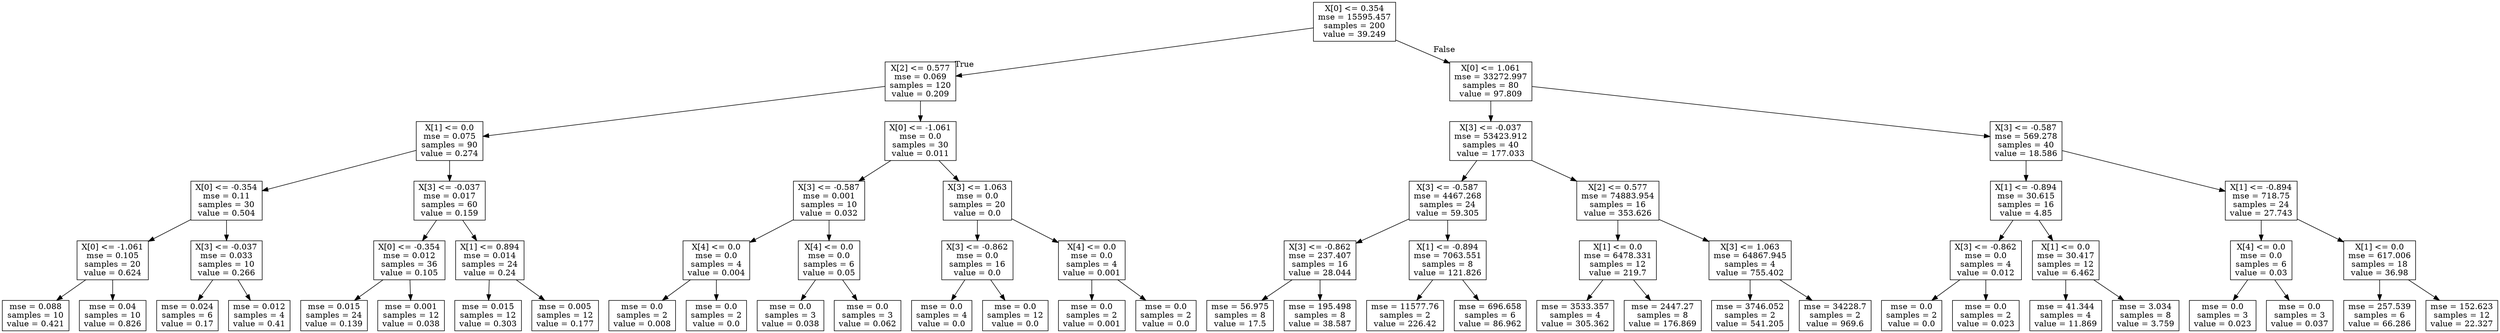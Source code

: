 digraph Tree {
node [shape=box] ;
0 [label="X[0] <= 0.354\nmse = 15595.457\nsamples = 200\nvalue = 39.249"] ;
1 [label="X[2] <= 0.577\nmse = 0.069\nsamples = 120\nvalue = 0.209"] ;
0 -> 1 [labeldistance=2.5, labelangle=45, headlabel="True"] ;
2 [label="X[1] <= 0.0\nmse = 0.075\nsamples = 90\nvalue = 0.274"] ;
1 -> 2 ;
3 [label="X[0] <= -0.354\nmse = 0.11\nsamples = 30\nvalue = 0.504"] ;
2 -> 3 ;
4 [label="X[0] <= -1.061\nmse = 0.105\nsamples = 20\nvalue = 0.624"] ;
3 -> 4 ;
5 [label="mse = 0.088\nsamples = 10\nvalue = 0.421"] ;
4 -> 5 ;
6 [label="mse = 0.04\nsamples = 10\nvalue = 0.826"] ;
4 -> 6 ;
7 [label="X[3] <= -0.037\nmse = 0.033\nsamples = 10\nvalue = 0.266"] ;
3 -> 7 ;
8 [label="mse = 0.024\nsamples = 6\nvalue = 0.17"] ;
7 -> 8 ;
9 [label="mse = 0.012\nsamples = 4\nvalue = 0.41"] ;
7 -> 9 ;
10 [label="X[3] <= -0.037\nmse = 0.017\nsamples = 60\nvalue = 0.159"] ;
2 -> 10 ;
11 [label="X[0] <= -0.354\nmse = 0.012\nsamples = 36\nvalue = 0.105"] ;
10 -> 11 ;
12 [label="mse = 0.015\nsamples = 24\nvalue = 0.139"] ;
11 -> 12 ;
13 [label="mse = 0.001\nsamples = 12\nvalue = 0.038"] ;
11 -> 13 ;
14 [label="X[1] <= 0.894\nmse = 0.014\nsamples = 24\nvalue = 0.24"] ;
10 -> 14 ;
15 [label="mse = 0.015\nsamples = 12\nvalue = 0.303"] ;
14 -> 15 ;
16 [label="mse = 0.005\nsamples = 12\nvalue = 0.177"] ;
14 -> 16 ;
17 [label="X[0] <= -1.061\nmse = 0.0\nsamples = 30\nvalue = 0.011"] ;
1 -> 17 ;
18 [label="X[3] <= -0.587\nmse = 0.001\nsamples = 10\nvalue = 0.032"] ;
17 -> 18 ;
19 [label="X[4] <= 0.0\nmse = 0.0\nsamples = 4\nvalue = 0.004"] ;
18 -> 19 ;
20 [label="mse = 0.0\nsamples = 2\nvalue = 0.008"] ;
19 -> 20 ;
21 [label="mse = 0.0\nsamples = 2\nvalue = 0.0"] ;
19 -> 21 ;
22 [label="X[4] <= 0.0\nmse = 0.0\nsamples = 6\nvalue = 0.05"] ;
18 -> 22 ;
23 [label="mse = 0.0\nsamples = 3\nvalue = 0.038"] ;
22 -> 23 ;
24 [label="mse = 0.0\nsamples = 3\nvalue = 0.062"] ;
22 -> 24 ;
25 [label="X[3] <= 1.063\nmse = 0.0\nsamples = 20\nvalue = 0.0"] ;
17 -> 25 ;
26 [label="X[3] <= -0.862\nmse = 0.0\nsamples = 16\nvalue = 0.0"] ;
25 -> 26 ;
27 [label="mse = 0.0\nsamples = 4\nvalue = 0.0"] ;
26 -> 27 ;
28 [label="mse = 0.0\nsamples = 12\nvalue = 0.0"] ;
26 -> 28 ;
29 [label="X[4] <= 0.0\nmse = 0.0\nsamples = 4\nvalue = 0.001"] ;
25 -> 29 ;
30 [label="mse = 0.0\nsamples = 2\nvalue = 0.001"] ;
29 -> 30 ;
31 [label="mse = 0.0\nsamples = 2\nvalue = 0.0"] ;
29 -> 31 ;
32 [label="X[0] <= 1.061\nmse = 33272.997\nsamples = 80\nvalue = 97.809"] ;
0 -> 32 [labeldistance=2.5, labelangle=-45, headlabel="False"] ;
33 [label="X[3] <= -0.037\nmse = 53423.912\nsamples = 40\nvalue = 177.033"] ;
32 -> 33 ;
34 [label="X[3] <= -0.587\nmse = 4467.268\nsamples = 24\nvalue = 59.305"] ;
33 -> 34 ;
35 [label="X[3] <= -0.862\nmse = 237.407\nsamples = 16\nvalue = 28.044"] ;
34 -> 35 ;
36 [label="mse = 56.975\nsamples = 8\nvalue = 17.5"] ;
35 -> 36 ;
37 [label="mse = 195.498\nsamples = 8\nvalue = 38.587"] ;
35 -> 37 ;
38 [label="X[1] <= -0.894\nmse = 7063.551\nsamples = 8\nvalue = 121.826"] ;
34 -> 38 ;
39 [label="mse = 11577.76\nsamples = 2\nvalue = 226.42"] ;
38 -> 39 ;
40 [label="mse = 696.658\nsamples = 6\nvalue = 86.962"] ;
38 -> 40 ;
41 [label="X[2] <= 0.577\nmse = 74883.954\nsamples = 16\nvalue = 353.626"] ;
33 -> 41 ;
42 [label="X[1] <= 0.0\nmse = 6478.331\nsamples = 12\nvalue = 219.7"] ;
41 -> 42 ;
43 [label="mse = 3533.357\nsamples = 4\nvalue = 305.362"] ;
42 -> 43 ;
44 [label="mse = 2447.27\nsamples = 8\nvalue = 176.869"] ;
42 -> 44 ;
45 [label="X[3] <= 1.063\nmse = 64867.945\nsamples = 4\nvalue = 755.402"] ;
41 -> 45 ;
46 [label="mse = 3746.052\nsamples = 2\nvalue = 541.205"] ;
45 -> 46 ;
47 [label="mse = 34228.7\nsamples = 2\nvalue = 969.6"] ;
45 -> 47 ;
48 [label="X[3] <= -0.587\nmse = 569.278\nsamples = 40\nvalue = 18.586"] ;
32 -> 48 ;
49 [label="X[1] <= -0.894\nmse = 30.615\nsamples = 16\nvalue = 4.85"] ;
48 -> 49 ;
50 [label="X[3] <= -0.862\nmse = 0.0\nsamples = 4\nvalue = 0.012"] ;
49 -> 50 ;
51 [label="mse = 0.0\nsamples = 2\nvalue = 0.0"] ;
50 -> 51 ;
52 [label="mse = 0.0\nsamples = 2\nvalue = 0.023"] ;
50 -> 52 ;
53 [label="X[1] <= 0.0\nmse = 30.417\nsamples = 12\nvalue = 6.462"] ;
49 -> 53 ;
54 [label="mse = 41.344\nsamples = 4\nvalue = 11.869"] ;
53 -> 54 ;
55 [label="mse = 3.034\nsamples = 8\nvalue = 3.759"] ;
53 -> 55 ;
56 [label="X[1] <= -0.894\nmse = 718.75\nsamples = 24\nvalue = 27.743"] ;
48 -> 56 ;
57 [label="X[4] <= 0.0\nmse = 0.0\nsamples = 6\nvalue = 0.03"] ;
56 -> 57 ;
58 [label="mse = 0.0\nsamples = 3\nvalue = 0.023"] ;
57 -> 58 ;
59 [label="mse = 0.0\nsamples = 3\nvalue = 0.037"] ;
57 -> 59 ;
60 [label="X[1] <= 0.0\nmse = 617.006\nsamples = 18\nvalue = 36.98"] ;
56 -> 60 ;
61 [label="mse = 257.539\nsamples = 6\nvalue = 66.286"] ;
60 -> 61 ;
62 [label="mse = 152.623\nsamples = 12\nvalue = 22.327"] ;
60 -> 62 ;
}